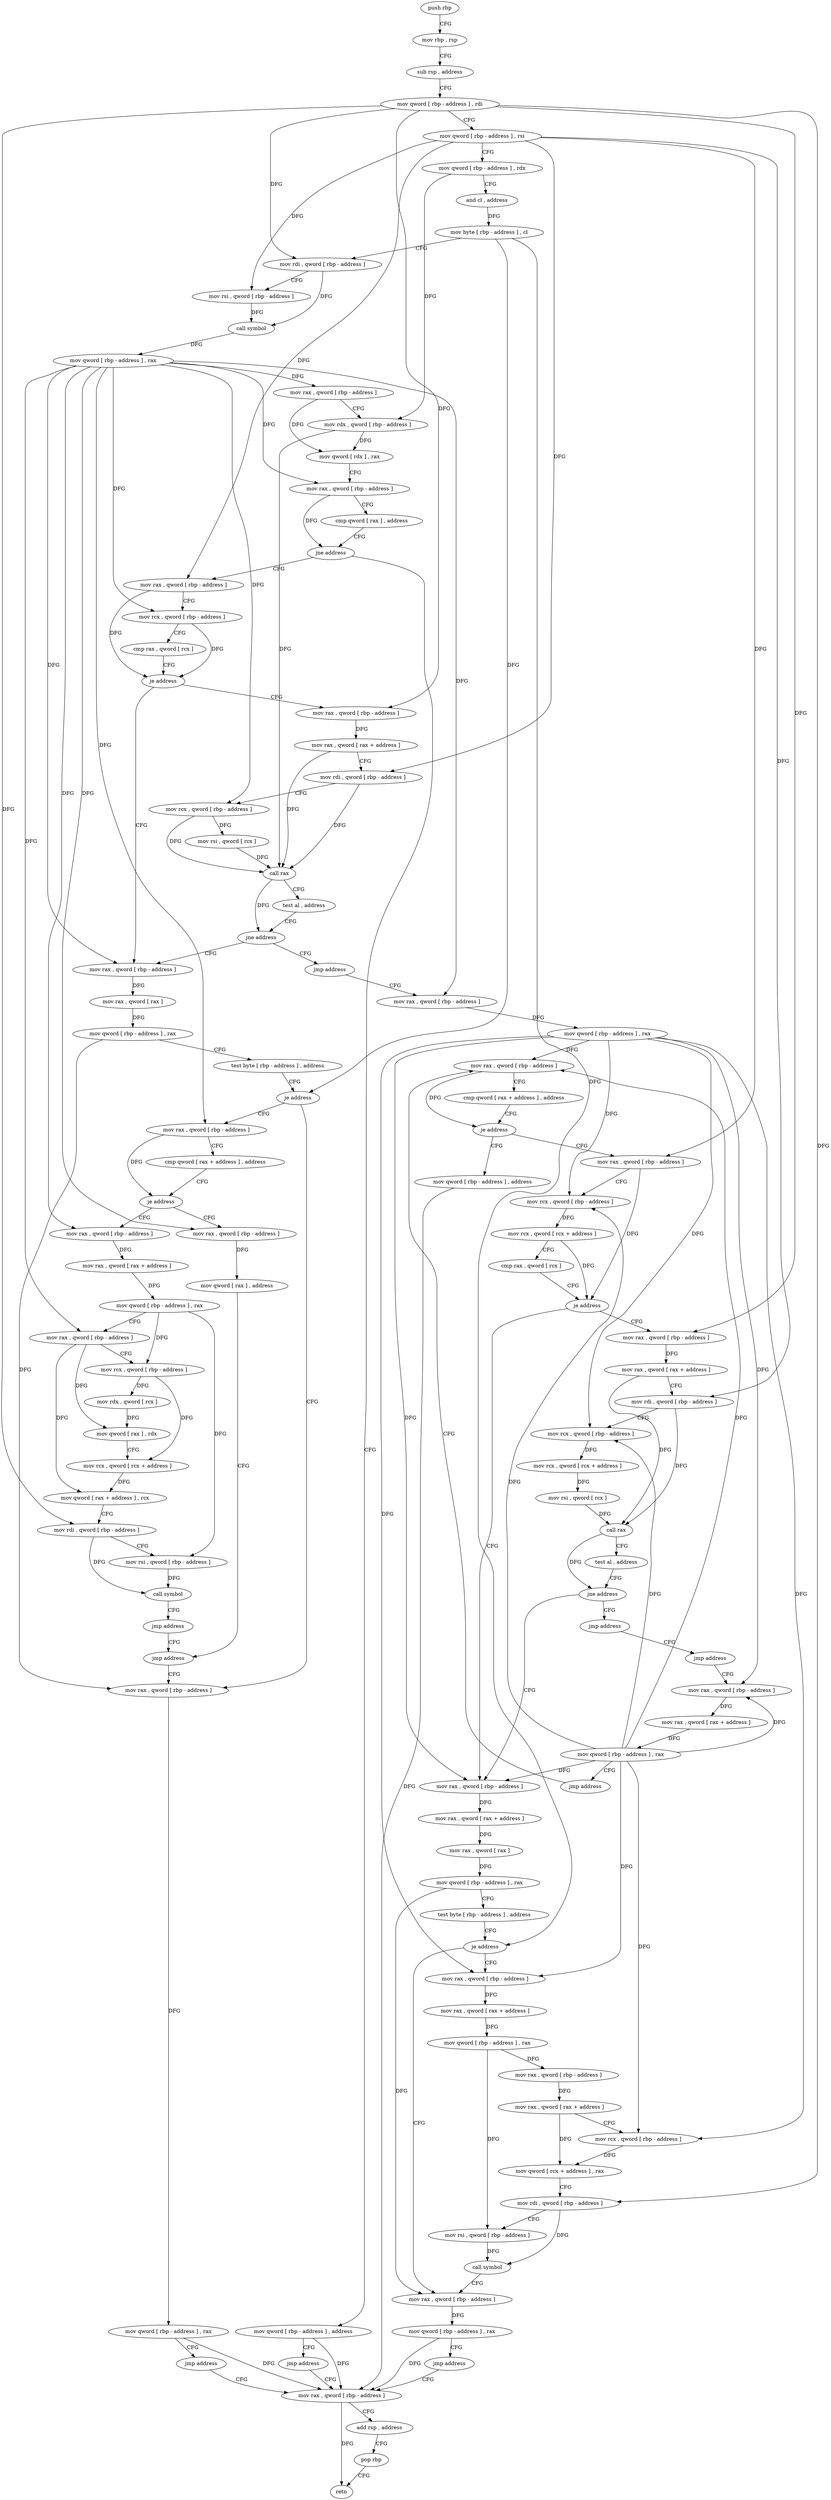 digraph "func" {
"4237488" [label = "push rbp" ]
"4237489" [label = "mov rbp , rsp" ]
"4237492" [label = "sub rsp , address" ]
"4237496" [label = "mov qword [ rbp - address ] , rdi" ]
"4237500" [label = "mov qword [ rbp - address ] , rsi" ]
"4237504" [label = "mov qword [ rbp - address ] , rdx" ]
"4237508" [label = "and cl , address" ]
"4237511" [label = "mov byte [ rbp - address ] , cl" ]
"4237514" [label = "mov rdi , qword [ rbp - address ]" ]
"4237518" [label = "mov rsi , qword [ rbp - address ]" ]
"4237522" [label = "call symbol" ]
"4237527" [label = "mov qword [ rbp - address ] , rax" ]
"4237531" [label = "mov rax , qword [ rbp - address ]" ]
"4237535" [label = "mov rdx , qword [ rbp - address ]" ]
"4237539" [label = "mov qword [ rdx ] , rax" ]
"4237542" [label = "mov rax , qword [ rbp - address ]" ]
"4237546" [label = "cmp qword [ rax ] , address" ]
"4237550" [label = "jne address" ]
"4237569" [label = "mov rax , qword [ rbp - address ]" ]
"4237556" [label = "mov qword [ rbp - address ] , address" ]
"4237573" [label = "mov rcx , qword [ rbp - address ]" ]
"4237577" [label = "cmp rax , qword [ rcx ]" ]
"4237580" [label = "je address" ]
"4237620" [label = "mov rax , qword [ rbp - address ]" ]
"4237586" [label = "mov rax , qword [ rbp - address ]" ]
"4237564" [label = "jmp address" ]
"4237928" [label = "mov rax , qword [ rbp - address ]" ]
"4237624" [label = "mov rax , qword [ rax ]" ]
"4237627" [label = "mov qword [ rbp - address ] , rax" ]
"4237631" [label = "test byte [ rbp - address ] , address" ]
"4237635" [label = "je address" ]
"4237724" [label = "mov rax , qword [ rbp - address ]" ]
"4237641" [label = "mov rax , qword [ rbp - address ]" ]
"4237590" [label = "mov rax , qword [ rax + address ]" ]
"4237594" [label = "mov rdi , qword [ rbp - address ]" ]
"4237598" [label = "mov rcx , qword [ rbp - address ]" ]
"4237602" [label = "mov rsi , qword [ rcx ]" ]
"4237605" [label = "call rax" ]
"4237607" [label = "test al , address" ]
"4237609" [label = "jne address" ]
"4237615" [label = "jmp address" ]
"4237932" [label = "add rsp , address" ]
"4237936" [label = "pop rbp" ]
"4237937" [label = "retn" ]
"4237728" [label = "mov qword [ rbp - address ] , rax" ]
"4237732" [label = "jmp address" ]
"4237645" [label = "cmp qword [ rax + address ] , address" ]
"4237650" [label = "je address" ]
"4237708" [label = "mov rax , qword [ rbp - address ]" ]
"4237656" [label = "mov rax , qword [ rbp - address ]" ]
"4237737" [label = "mov rax , qword [ rbp - address ]" ]
"4237712" [label = "mov qword [ rax ] , address" ]
"4237719" [label = "jmp address" ]
"4237660" [label = "mov rax , qword [ rax + address ]" ]
"4237664" [label = "mov qword [ rbp - address ] , rax" ]
"4237668" [label = "mov rax , qword [ rbp - address ]" ]
"4237672" [label = "mov rcx , qword [ rbp - address ]" ]
"4237676" [label = "mov rdx , qword [ rcx ]" ]
"4237679" [label = "mov qword [ rax ] , rdx" ]
"4237682" [label = "mov rcx , qword [ rcx + address ]" ]
"4237686" [label = "mov qword [ rax + address ] , rcx" ]
"4237690" [label = "mov rdi , qword [ rbp - address ]" ]
"4237694" [label = "mov rsi , qword [ rbp - address ]" ]
"4237698" [label = "call symbol" ]
"4237703" [label = "jmp address" ]
"4237741" [label = "mov qword [ rbp - address ] , rax" ]
"4237745" [label = "mov rax , qword [ rbp - address ]" ]
"4237920" [label = "mov qword [ rbp - address ] , address" ]
"4237760" [label = "mov rax , qword [ rbp - address ]" ]
"4237764" [label = "mov rcx , qword [ rbp - address ]" ]
"4237768" [label = "mov rcx , qword [ rcx + address ]" ]
"4237772" [label = "cmp rax , qword [ rcx ]" ]
"4237775" [label = "je address" ]
"4237819" [label = "mov rax , qword [ rbp - address ]" ]
"4237781" [label = "mov rax , qword [ rbp - address ]" ]
"4237823" [label = "mov rax , qword [ rax + address ]" ]
"4237827" [label = "mov rax , qword [ rax ]" ]
"4237830" [label = "mov qword [ rbp - address ] , rax" ]
"4237834" [label = "test byte [ rbp - address ] , address" ]
"4237838" [label = "je address" ]
"4237885" [label = "mov rax , qword [ rbp - address ]" ]
"4237844" [label = "mov rax , qword [ rbp - address ]" ]
"4237785" [label = "mov rax , qword [ rax + address ]" ]
"4237789" [label = "mov rdi , qword [ rbp - address ]" ]
"4237793" [label = "mov rcx , qword [ rbp - address ]" ]
"4237797" [label = "mov rcx , qword [ rcx + address ]" ]
"4237801" [label = "mov rsi , qword [ rcx ]" ]
"4237804" [label = "call rax" ]
"4237806" [label = "test al , address" ]
"4237808" [label = "jne address" ]
"4237814" [label = "jmp address" ]
"4237889" [label = "mov qword [ rbp - address ] , rax" ]
"4237893" [label = "jmp address" ]
"4237848" [label = "mov rax , qword [ rax + address ]" ]
"4237852" [label = "mov qword [ rbp - address ] , rax" ]
"4237856" [label = "mov rax , qword [ rbp - address ]" ]
"4237860" [label = "mov rax , qword [ rax + address ]" ]
"4237864" [label = "mov rcx , qword [ rbp - address ]" ]
"4237868" [label = "mov qword [ rcx + address ] , rax" ]
"4237872" [label = "mov rdi , qword [ rbp - address ]" ]
"4237876" [label = "mov rsi , qword [ rbp - address ]" ]
"4237880" [label = "call symbol" ]
"4237898" [label = "jmp address" ]
"4237903" [label = "mov rax , qword [ rbp - address ]" ]
"4237907" [label = "mov rax , qword [ rax + address ]" ]
"4237911" [label = "mov qword [ rbp - address ] , rax" ]
"4237915" [label = "jmp address" ]
"4237749" [label = "cmp qword [ rax + address ] , address" ]
"4237754" [label = "je address" ]
"4237488" -> "4237489" [ label = "CFG" ]
"4237489" -> "4237492" [ label = "CFG" ]
"4237492" -> "4237496" [ label = "CFG" ]
"4237496" -> "4237500" [ label = "CFG" ]
"4237496" -> "4237514" [ label = "DFG" ]
"4237496" -> "4237586" [ label = "DFG" ]
"4237496" -> "4237690" [ label = "DFG" ]
"4237496" -> "4237781" [ label = "DFG" ]
"4237496" -> "4237872" [ label = "DFG" ]
"4237500" -> "4237504" [ label = "CFG" ]
"4237500" -> "4237518" [ label = "DFG" ]
"4237500" -> "4237569" [ label = "DFG" ]
"4237500" -> "4237594" [ label = "DFG" ]
"4237500" -> "4237760" [ label = "DFG" ]
"4237500" -> "4237789" [ label = "DFG" ]
"4237504" -> "4237508" [ label = "CFG" ]
"4237504" -> "4237535" [ label = "DFG" ]
"4237508" -> "4237511" [ label = "DFG" ]
"4237511" -> "4237514" [ label = "CFG" ]
"4237511" -> "4237635" [ label = "DFG" ]
"4237511" -> "4237838" [ label = "DFG" ]
"4237514" -> "4237518" [ label = "CFG" ]
"4237514" -> "4237522" [ label = "DFG" ]
"4237518" -> "4237522" [ label = "DFG" ]
"4237522" -> "4237527" [ label = "DFG" ]
"4237527" -> "4237531" [ label = "DFG" ]
"4237527" -> "4237542" [ label = "DFG" ]
"4237527" -> "4237573" [ label = "DFG" ]
"4237527" -> "4237620" [ label = "DFG" ]
"4237527" -> "4237598" [ label = "DFG" ]
"4237527" -> "4237641" [ label = "DFG" ]
"4237527" -> "4237708" [ label = "DFG" ]
"4237527" -> "4237656" [ label = "DFG" ]
"4237527" -> "4237668" [ label = "DFG" ]
"4237527" -> "4237737" [ label = "DFG" ]
"4237531" -> "4237535" [ label = "CFG" ]
"4237531" -> "4237539" [ label = "DFG" ]
"4237535" -> "4237539" [ label = "DFG" ]
"4237535" -> "4237605" [ label = "DFG" ]
"4237539" -> "4237542" [ label = "CFG" ]
"4237542" -> "4237546" [ label = "CFG" ]
"4237542" -> "4237550" [ label = "DFG" ]
"4237546" -> "4237550" [ label = "CFG" ]
"4237550" -> "4237569" [ label = "CFG" ]
"4237550" -> "4237556" [ label = "CFG" ]
"4237569" -> "4237573" [ label = "CFG" ]
"4237569" -> "4237580" [ label = "DFG" ]
"4237556" -> "4237564" [ label = "CFG" ]
"4237556" -> "4237928" [ label = "DFG" ]
"4237573" -> "4237577" [ label = "CFG" ]
"4237573" -> "4237580" [ label = "DFG" ]
"4237577" -> "4237580" [ label = "CFG" ]
"4237580" -> "4237620" [ label = "CFG" ]
"4237580" -> "4237586" [ label = "CFG" ]
"4237620" -> "4237624" [ label = "DFG" ]
"4237586" -> "4237590" [ label = "DFG" ]
"4237564" -> "4237928" [ label = "CFG" ]
"4237928" -> "4237932" [ label = "CFG" ]
"4237928" -> "4237937" [ label = "DFG" ]
"4237624" -> "4237627" [ label = "DFG" ]
"4237627" -> "4237631" [ label = "CFG" ]
"4237627" -> "4237724" [ label = "DFG" ]
"4237631" -> "4237635" [ label = "CFG" ]
"4237635" -> "4237724" [ label = "CFG" ]
"4237635" -> "4237641" [ label = "CFG" ]
"4237724" -> "4237728" [ label = "DFG" ]
"4237641" -> "4237645" [ label = "CFG" ]
"4237641" -> "4237650" [ label = "DFG" ]
"4237590" -> "4237594" [ label = "CFG" ]
"4237590" -> "4237605" [ label = "DFG" ]
"4237594" -> "4237598" [ label = "CFG" ]
"4237594" -> "4237605" [ label = "DFG" ]
"4237598" -> "4237602" [ label = "DFG" ]
"4237598" -> "4237605" [ label = "DFG" ]
"4237602" -> "4237605" [ label = "DFG" ]
"4237605" -> "4237607" [ label = "CFG" ]
"4237605" -> "4237609" [ label = "DFG" ]
"4237607" -> "4237609" [ label = "CFG" ]
"4237609" -> "4237620" [ label = "CFG" ]
"4237609" -> "4237615" [ label = "CFG" ]
"4237615" -> "4237737" [ label = "CFG" ]
"4237932" -> "4237936" [ label = "CFG" ]
"4237936" -> "4237937" [ label = "CFG" ]
"4237728" -> "4237732" [ label = "CFG" ]
"4237728" -> "4237928" [ label = "DFG" ]
"4237732" -> "4237928" [ label = "CFG" ]
"4237645" -> "4237650" [ label = "CFG" ]
"4237650" -> "4237708" [ label = "CFG" ]
"4237650" -> "4237656" [ label = "CFG" ]
"4237708" -> "4237712" [ label = "DFG" ]
"4237656" -> "4237660" [ label = "DFG" ]
"4237737" -> "4237741" [ label = "DFG" ]
"4237712" -> "4237719" [ label = "CFG" ]
"4237719" -> "4237724" [ label = "CFG" ]
"4237660" -> "4237664" [ label = "DFG" ]
"4237664" -> "4237668" [ label = "CFG" ]
"4237664" -> "4237672" [ label = "DFG" ]
"4237664" -> "4237694" [ label = "DFG" ]
"4237668" -> "4237672" [ label = "CFG" ]
"4237668" -> "4237679" [ label = "DFG" ]
"4237668" -> "4237686" [ label = "DFG" ]
"4237672" -> "4237676" [ label = "DFG" ]
"4237672" -> "4237682" [ label = "DFG" ]
"4237676" -> "4237679" [ label = "DFG" ]
"4237679" -> "4237682" [ label = "CFG" ]
"4237682" -> "4237686" [ label = "DFG" ]
"4237686" -> "4237690" [ label = "CFG" ]
"4237690" -> "4237694" [ label = "CFG" ]
"4237690" -> "4237698" [ label = "DFG" ]
"4237694" -> "4237698" [ label = "DFG" ]
"4237698" -> "4237703" [ label = "CFG" ]
"4237703" -> "4237719" [ label = "CFG" ]
"4237741" -> "4237745" [ label = "DFG" ]
"4237741" -> "4237764" [ label = "DFG" ]
"4237741" -> "4237819" [ label = "DFG" ]
"4237741" -> "4237793" [ label = "DFG" ]
"4237741" -> "4237844" [ label = "DFG" ]
"4237741" -> "4237864" [ label = "DFG" ]
"4237741" -> "4237903" [ label = "DFG" ]
"4237745" -> "4237749" [ label = "CFG" ]
"4237745" -> "4237754" [ label = "DFG" ]
"4237920" -> "4237928" [ label = "DFG" ]
"4237760" -> "4237764" [ label = "CFG" ]
"4237760" -> "4237775" [ label = "DFG" ]
"4237764" -> "4237768" [ label = "DFG" ]
"4237768" -> "4237772" [ label = "CFG" ]
"4237768" -> "4237775" [ label = "DFG" ]
"4237772" -> "4237775" [ label = "CFG" ]
"4237775" -> "4237819" [ label = "CFG" ]
"4237775" -> "4237781" [ label = "CFG" ]
"4237819" -> "4237823" [ label = "DFG" ]
"4237781" -> "4237785" [ label = "DFG" ]
"4237823" -> "4237827" [ label = "DFG" ]
"4237827" -> "4237830" [ label = "DFG" ]
"4237830" -> "4237834" [ label = "CFG" ]
"4237830" -> "4237885" [ label = "DFG" ]
"4237834" -> "4237838" [ label = "CFG" ]
"4237838" -> "4237885" [ label = "CFG" ]
"4237838" -> "4237844" [ label = "CFG" ]
"4237885" -> "4237889" [ label = "DFG" ]
"4237844" -> "4237848" [ label = "DFG" ]
"4237785" -> "4237789" [ label = "CFG" ]
"4237785" -> "4237804" [ label = "DFG" ]
"4237789" -> "4237793" [ label = "CFG" ]
"4237789" -> "4237804" [ label = "DFG" ]
"4237793" -> "4237797" [ label = "DFG" ]
"4237797" -> "4237801" [ label = "DFG" ]
"4237801" -> "4237804" [ label = "DFG" ]
"4237804" -> "4237806" [ label = "CFG" ]
"4237804" -> "4237808" [ label = "DFG" ]
"4237806" -> "4237808" [ label = "CFG" ]
"4237808" -> "4237819" [ label = "CFG" ]
"4237808" -> "4237814" [ label = "CFG" ]
"4237814" -> "4237898" [ label = "CFG" ]
"4237889" -> "4237893" [ label = "CFG" ]
"4237889" -> "4237928" [ label = "DFG" ]
"4237893" -> "4237928" [ label = "CFG" ]
"4237848" -> "4237852" [ label = "DFG" ]
"4237852" -> "4237856" [ label = "DFG" ]
"4237852" -> "4237876" [ label = "DFG" ]
"4237856" -> "4237860" [ label = "DFG" ]
"4237860" -> "4237864" [ label = "CFG" ]
"4237860" -> "4237868" [ label = "DFG" ]
"4237864" -> "4237868" [ label = "DFG" ]
"4237868" -> "4237872" [ label = "CFG" ]
"4237872" -> "4237876" [ label = "CFG" ]
"4237872" -> "4237880" [ label = "DFG" ]
"4237876" -> "4237880" [ label = "DFG" ]
"4237880" -> "4237885" [ label = "CFG" ]
"4237898" -> "4237903" [ label = "CFG" ]
"4237903" -> "4237907" [ label = "DFG" ]
"4237907" -> "4237911" [ label = "DFG" ]
"4237911" -> "4237915" [ label = "CFG" ]
"4237911" -> "4237745" [ label = "DFG" ]
"4237911" -> "4237764" [ label = "DFG" ]
"4237911" -> "4237819" [ label = "DFG" ]
"4237911" -> "4237793" [ label = "DFG" ]
"4237911" -> "4237844" [ label = "DFG" ]
"4237911" -> "4237864" [ label = "DFG" ]
"4237911" -> "4237903" [ label = "DFG" ]
"4237915" -> "4237745" [ label = "CFG" ]
"4237749" -> "4237754" [ label = "CFG" ]
"4237754" -> "4237920" [ label = "CFG" ]
"4237754" -> "4237760" [ label = "CFG" ]
}
